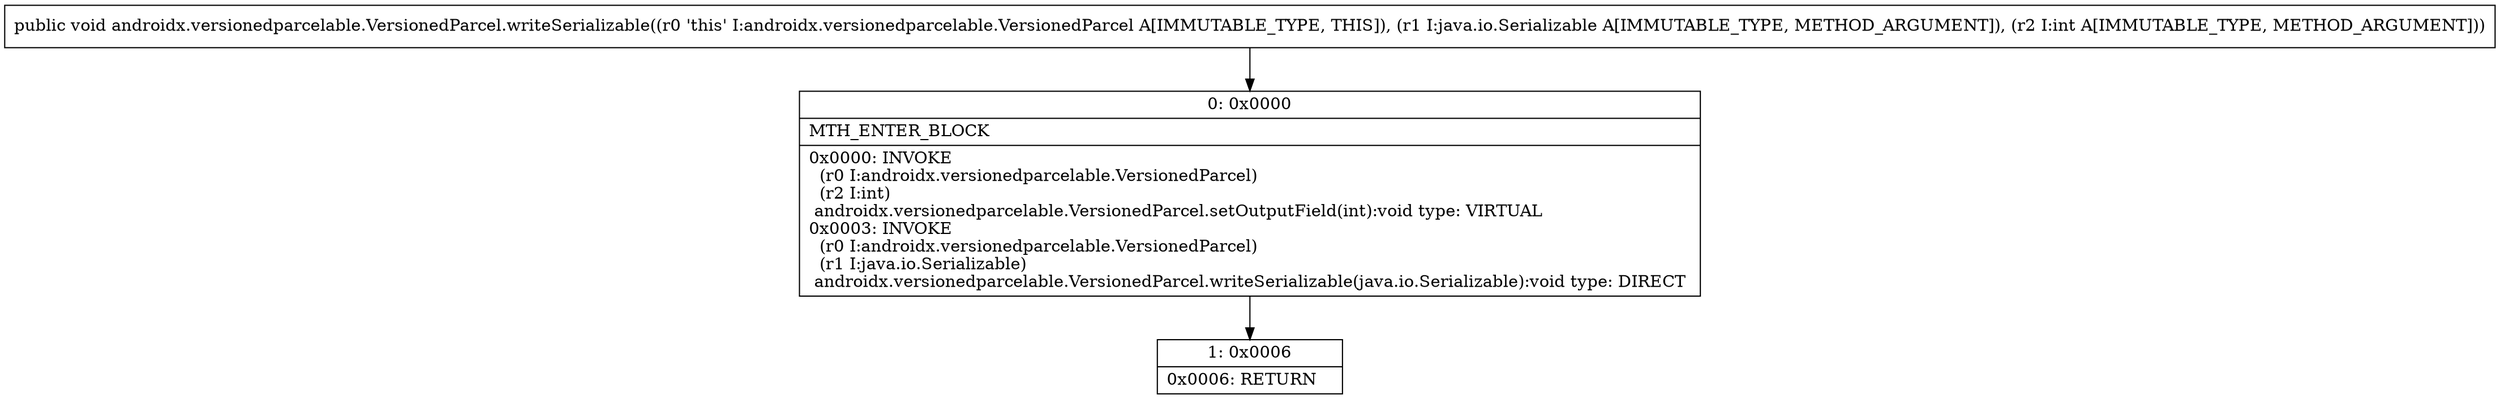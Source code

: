 digraph "CFG forandroidx.versionedparcelable.VersionedParcel.writeSerializable(Ljava\/io\/Serializable;I)V" {
Node_0 [shape=record,label="{0\:\ 0x0000|MTH_ENTER_BLOCK\l|0x0000: INVOKE  \l  (r0 I:androidx.versionedparcelable.VersionedParcel)\l  (r2 I:int)\l androidx.versionedparcelable.VersionedParcel.setOutputField(int):void type: VIRTUAL \l0x0003: INVOKE  \l  (r0 I:androidx.versionedparcelable.VersionedParcel)\l  (r1 I:java.io.Serializable)\l androidx.versionedparcelable.VersionedParcel.writeSerializable(java.io.Serializable):void type: DIRECT \l}"];
Node_1 [shape=record,label="{1\:\ 0x0006|0x0006: RETURN   \l}"];
MethodNode[shape=record,label="{public void androidx.versionedparcelable.VersionedParcel.writeSerializable((r0 'this' I:androidx.versionedparcelable.VersionedParcel A[IMMUTABLE_TYPE, THIS]), (r1 I:java.io.Serializable A[IMMUTABLE_TYPE, METHOD_ARGUMENT]), (r2 I:int A[IMMUTABLE_TYPE, METHOD_ARGUMENT])) }"];
MethodNode -> Node_0;
Node_0 -> Node_1;
}


